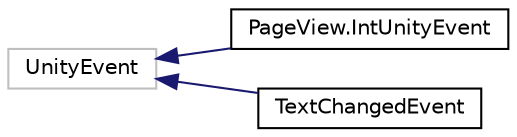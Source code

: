digraph "Graphical Class Hierarchy"
{
 // INTERACTIVE_SVG=YES
 // LATEX_PDF_SIZE
  edge [fontname="Helvetica",fontsize="10",labelfontname="Helvetica",labelfontsize="10"];
  node [fontname="Helvetica",fontsize="10",shape=record];
  rankdir="LR";
  Node336 [label="UnityEvent",height=0.2,width=0.4,color="grey75", fillcolor="white", style="filled",tooltip=" "];
  Node336 -> Node0 [dir="back",color="midnightblue",fontsize="10",style="solid",fontname="Helvetica"];
  Node0 [label="PageView.IntUnityEvent",height=0.2,width=0.4,color="black", fillcolor="white", style="filled",URL="$class_page_view_1_1_int_unity_event.html",tooltip=" "];
  Node336 -> Node338 [dir="back",color="midnightblue",fontsize="10",style="solid",fontname="Helvetica"];
  Node338 [label="TextChangedEvent",height=0.2,width=0.4,color="black", fillcolor="white", style="filled",URL="$class_text_changed_event.html",tooltip="Event for a changed text, e.g. of an input field Necessary in order to access Unity events with argum..."];
}
